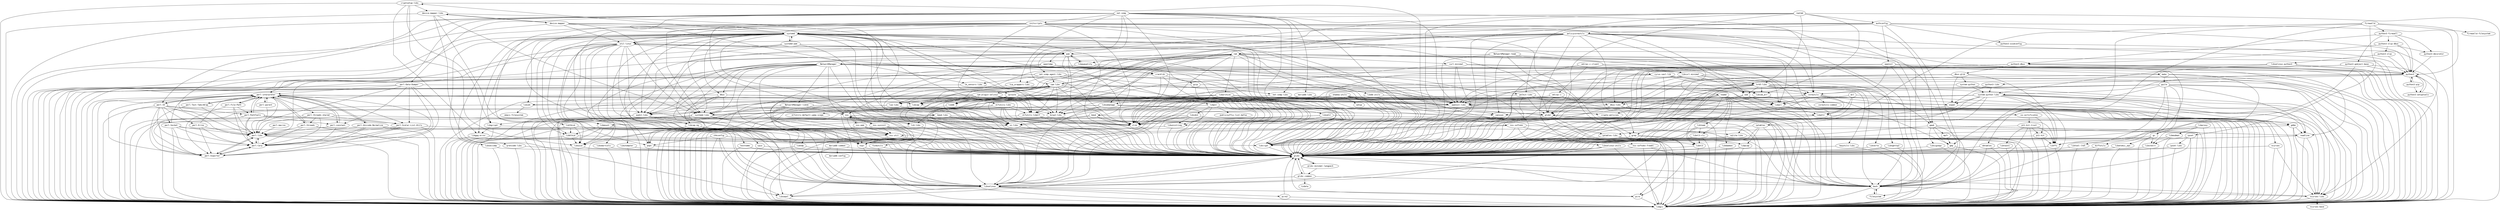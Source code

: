 strict digraph G {
node [fontname=monospace];
  "acl" -> "glibc";
  "acl" -> "libacl";
  "acl" -> "libattr";
  "acl" -> "libgcc";
  "audit-libs" -> "glibc";
  "audit-libs" -> "libcap-ng";
  "audit-libs" -> "libgcc";
  "authconfig" -> "bash";
  "authconfig" -> "glibc";
  "authconfig" -> "libgcc";
  "authconfig" -> "libpwquality";
  "authconfig" -> "openssl";
  "authconfig" -> "pam";
  "authconfig" -> "policycoreutils";
  "authconfig" -> "python3";
  "authconfig" -> "python3-sssdconfig";
  "bash" -> "filesystem";
  "bash" -> "glibc";
  "bash" -> "libgcc";
  "bash" -> "ncurses-libs";
  "bzip2-libs" -> "glibc";
  "bzip2-libs" -> "libgcc";
  "ca-certificates" -> "p11-kit";
  "ca-certificates" -> "p11-kit-trust";
  "chkconfig" -> "glibc";
  "chkconfig" -> "libgcc";
  "chkconfig" -> "libselinux";
  "chkconfig" -> "libsepol";
  "chkconfig" -> "popt";
  "coreutils" -> "coreutils-common";
  "coreutils" -> "glibc";
  "coreutils" -> "gmp";
  "coreutils" -> "libacl";
  "coreutils" -> "libattr";
  "coreutils" -> "libcap";
  "coreutils" -> "libgcc";
  "coreutils" -> "libselinux";
  "coreutils" -> "ncurses";
  "coreutils" -> "openssl-libs";
  "cpio" -> "glibc";
  "cpio" -> "libgcc";
  "cracklib" -> "bash";
  "cracklib" -> "glibc";
  "cracklib" -> "gzip";
  "cracklib" -> "libgcc";
  "cracklib" -> "zlib";
  "cryptsetup-libs" -> "device-mapper-libs";
  "cryptsetup-libs" -> "glibc";
  "cryptsetup-libs" -> "libgcc";
  "cryptsetup-libs" -> "libgcrypt";
  "cryptsetup-libs" -> "libgpg-error";
  "cryptsetup-libs" -> "libuuid";
  "curl-minimal" -> "glibc";
  "curl-minimal" -> "libcurl-minimal";
  "curl-minimal" -> "libgcc";
  "curl-minimal" -> "openssl-libs";
  "curl-minimal" -> "zlib";
  "cyrus-sasl-lib" -> "glibc";
  "cyrus-sasl-lib" -> "krb5-libs";
  "cyrus-sasl-lib" -> "libcom_err";
  "cyrus-sasl-lib" -> "libcrypt";
  "cyrus-sasl-lib" -> "libdb";
  "cyrus-sasl-lib" -> "libgcc";
  "dbus" -> "audit-libs";
  "dbus" -> "dbus-libs";
  "dbus" -> "expat";
  "dbus" -> "glibc";
  "dbus-glib" -> "dbus-libs";
  "dbus-glib" -> "expat";
  "dbus-glib" -> "glib2";
  "dbus-glib" -> "glibc";
  "dbus-glib" -> "libffi";
  "dbus-glib" -> "libgcc";
  "dbus-glib" -> "system-python";
  "dbus" -> "libcap-ng";
  "dbus" -> "libgcc";
  "dbus" -> "libselinux";
  "dbus-libs" -> "glibc";
  "dbus-libs" -> "libgcc";
  "dbus-libs" -> "systemd-libs";
  "dbus" -> "systemd-libs";
  "device-mapper" -> "bash";
  "device-mapper" -> "device-mapper-libs";
  "device-mapper" -> "glibc";
  "device-mapper" -> "libgcc";
  "device-mapper-libs" -> "device-mapper";
  "device-mapper-libs" -> "glibc";
  "device-mapper-libs" -> "libgcc";
  "device-mapper-libs" -> "libselinux";
  "device-mapper-libs" -> "libsepol";
  "device-mapper-libs" -> "systemd-libs";
  "device-mapper" -> "systemd";
  "device-mapper" -> "systemd-libs";
  "device-mapper" -> "util-linux";
  "diffutils" -> "glibc";
  "diffutils" -> "libgcc";
  "ebtables" -> "bash";
  "ebtables" -> "glibc";
  "ebtables" -> "libgcc";
  "elfutils-libelf" -> "glibc";
  "elfutils-libelf" -> "libgcc";
  "elfutils-libelf" -> "zlib";
  "elfutils-libs" -> "bzip2-libs";
  "elfutils-libs" -> "elfutils-default-yama-scope";
  "elfutils-libs" -> "elfutils-libelf";
  "elfutils-libs" -> "glibc";
  "elfutils-libs" -> "libgcc";
  "elfutils-libs" -> "xz-libs";
  "elfutils-libs" -> "zlib";
  "expat" -> "glibc";
  "expat" -> "libgcc";
  "filesystem" -> "bash";
  "findutils" -> "glibc";
  "findutils" -> "libgcc";
  "findutils" -> "libselinux";
  "firewalld" -> "bash";
  "firewalld" -> "ebtables";
  "firewalld" -> "firewalld-filesystem";
  "firewalld" -> "ipset";
  "firewalld" -> "iptables";
  "firewalld" -> "python3";
  "firewalld" -> "python3-firewall";
  "gawk" -> "filesystem";
  "gawk" -> "glibc";
  "gawk" -> "gmp";
  "gawk" -> "libgcc";
  "gawk" -> "libsigsegv";
  "gawk" -> "mpfr";
  "gawk" -> "readline";
  "gc" -> "glibc";
  "gc" -> "libatomic_ops";
  "gc" -> "libgcc";
  "gc" -> "libstdc++";
  "gdbm" -> "glibc";
  "gdbm" -> "libgcc";
  "gdbm" -> "ncurses-libs";
  "gdbm" -> "readline";
  "glib2" -> "bash";
  "glib2" -> "glibc";
  "glib2" -> "libffi";
  "glib2" -> "libgcc";
  "glib2" -> "libmount";
  "glib2" -> "libselinux";
  "glib2" -> "pcre";
  "glib2" -> "zlib";
  "glibc-common" -> "bash";
  "glibc-common" -> "glibc";
  "glibc-common" -> "libselinux";
  "glibc-common" -> "tzdata";
  "glibc" -> "glibc-common";
  "glibc" -> "glibc-minimal-langpack";
  "glibc-minimal-langpack" -> "glibc";
  "glibc-minimal-langpack" -> "glibc-common";
  "gmp" -> "glibc";
  "gmp" -> "libgcc";
  "grep" -> "glibc";
  "grep" -> "libgcc";
  "grep" -> "pcre";
  "guile" -> "coreutils";
  "guile" -> "gc";
  "guile" -> "glibc";
  "guile" -> "gmp";
  "guile" -> "libcrypt";
  "guile" -> "libffi";
  "guile" -> "libgcc";
  "guile" -> "libtool-ltdl";
  "guile" -> "libunistring";
  "guile" -> "ncurses-libs";
  "guile" -> "readline";
  "gzip" -> "coreutils";
  "gzip" -> "glibc";
  "gzip" -> "libgcc";
  "hostname" -> "glibc";
  "hostname" -> "libgcc";
  "initscripts" -> "bash";
  "initscripts" -> "cpio";
  "initscripts" -> "findutils";
  "initscripts" -> "gawk";
  "initscripts" -> "glib2";
  "initscripts" -> "glibc";
  "initscripts" -> "grep";
  "initscripts" -> "hostname";
  "initscripts" -> "iproute";
  "initscripts" -> "kmod";
  "initscripts" -> "libgcc";
  "initscripts" -> "popt";
  "initscripts" -> "sed";
  "initscripts" -> "systemd";
  "initscripts" -> "util-linux";
  "iproute" -> "bash";
  "iproute" -> "elfutils-libelf";
  "iproute" -> "glibc";
  "iproute" -> "libcap";
  "iproute" -> "libdb";
  "iproute" -> "libgcc";
  "iproute" -> "libidn";
  "iproute" -> "libselinux";
  "iproute" -> "ncurses-libs";
  "iproute" -> "openssl-libs";
  "iproute" -> "systemd-libs";
  "ipset" -> "bash";
  "ipset" -> "glibc";
  "ipset" -> "ipset-libs";
  "ipset" -> "libgcc";
  "ipset-libs" -> "glibc";
  "ipset-libs" -> "libgcc";
  "iptables" -> "bash";
  "iptables" -> "glibc";
  "iptables" -> "iptables-libs";
  "iptables" -> "libgcc";
  "iptables" -> "libpcap";
  "iptables-libs" -> "glibc";
  "iptables-libs" -> "libgcc";
  "iptables-libs" -> "libpcap";
  "jansson" -> "glibc";
  "jansson" -> "libgcc";
  "keyutils-libs" -> "glibc";
  "keyutils-libs" -> "libgcc";
  "kmod" -> "bash";
  "kmod" -> "glibc";
  "kmod" -> "libgcc";
  "kmod-libs" -> "glibc";
  "kmod-libs" -> "libgcc";
  "kmod-libs" -> "xz-libs";
  "kmod-libs" -> "zlib";
  "kmod" -> "xz-libs";
  "kmod" -> "zlib";
  "krb5-libs" -> "bash";
  "krb5-libs" -> "coreutils";
  "krb5-libs" -> "crypto-policies";
  "krb5-libs" -> "gawk";
  "krb5-libs" -> "glibc";
  "krb5-libs" -> "grep";
  "krb5-libs" -> "keyutils-libs";
  "krb5-libs" -> "libcom_err";
  "krb5-libs" -> "libgcc";
  "krb5-libs" -> "libselinux";
  "krb5-libs" -> "libverto";
  "krb5-libs" -> "openssl-libs";
  "krb5-libs" -> "sed";
  "libacl" -> "glibc";
  "libacl" -> "libattr";
  "libacl" -> "libgcc";
  "libarchive" -> "bzip2-libs";
  "libarchive" -> "glibc";
  "libarchive" -> "libacl";
  "libarchive" -> "libgcc";
  "libarchive" -> "libxml2";
  "libarchive" -> "lz4-libs";
  "libarchive" -> "openssl-libs";
  "libarchive" -> "xz-libs";
  "libarchive" -> "zlib";
  "libatomic_ops" -> "glibc";
  "libatomic_ops" -> "libgcc";
  "libattr" -> "glibc";
  "libattr" -> "libgcc";
  "libblkid" -> "glibc";
  "libblkid" -> "libgcc";
  "libblkid" -> "libuuid";
  "libcap" -> "glibc";
  "libcap" -> "libgcc";
  "libcap-ng" -> "glibc";
  "libcap-ng" -> "libgcc";
  "libcom_err" -> "glibc";
  "libcom_err" -> "libgcc";
  "libcrypt" -> "glibc";
  "libcurl-minimal" -> "glibc";
  "libcurl-minimal" -> "krb5-libs";
  "libcurl-minimal" -> "libcom_err";
  "libcurl-minimal" -> "libgcc";
  "libcurl-minimal" -> "libnghttp2";
  "libcurl-minimal" -> "openssl-libs";
  "libcurl-minimal" -> "zlib";
  "libdaemon" -> "glibc";
  "libdaemon" -> "libgcc";
  "libdb" -> "glibc";
  "libdb" -> "libgcc";
  "libdb-utils" -> "glibc";
  "libdb-utils" -> "libdb";
  "libdb-utils" -> "libgcc";
  "libfdisk" -> "glibc";
  "libfdisk" -> "libblkid";
  "libfdisk" -> "libgcc";
  "libfdisk" -> "libuuid";
  "libffi" -> "glibc";
  "libffi" -> "libgcc";
  "libgcrypt" -> "glibc";
  "libgcrypt" -> "libgcc";
  "libgcrypt" -> "libgpg-error";
  "libgpg-error" -> "glibc";
  "libgpg-error" -> "libgcc";
  "libidn2" -> "glibc";
  "libidn2" -> "libgcc";
  "libidn2" -> "libunistring";
  "libidn2" -> "ncurses-libs";
  "libidn2" -> "zlib";
  "libidn" -> "emacs-filesystem";
  "libidn" -> "glibc";
  "libidn" -> "libgcc";
  "libmodman" -> "glibc";
  "libmodman" -> "libgcc";
  "libmodman" -> "libstdc++";
  "libmount" -> "glibc";
  "libmount" -> "libblkid";
  "libmount" -> "libgcc";
  "libmount" -> "libselinux";
  "libmount" -> "libuuid";
  "libndp" -> "glibc";
  "libndp" -> "libgcc";
  "libnghttp2" -> "glibc";
  "libnghttp2" -> "libgcc";
  "libnl3-cli" -> "glibc";
  "libnl3-cli" -> "libgcc";
  "libnl3-cli" -> "libnl3";
  "libnl3" -> "glibc";
  "libnl3" -> "libgcc";
  "libpcap" -> "glibc";
  "libpcap" -> "libgcc";
  "libproxy" -> "glibc";
  "libproxy" -> "libgcc";
  "libproxy" -> "libmodman";
  "libproxy" -> "libstdc++";
  "libpsl" -> "glibc";
  "libpsl" -> "libgcc";
  "libpsl" -> "libidn2";
  "libpsl" -> "libunistring";
  "libpsl" -> "publicsuffix-list-dafsa";
  "libpwquality" -> "cracklib";
  "libpwquality" -> "glibc";
  "libpwquality" -> "libgcc";
  "libpwquality" -> "pam";
  "libseccomp" -> "glibc";
  "libseccomp" -> "libgcc";
  "libselinux" -> "glibc";
  "libselinux" -> "libgcc";
  "libselinux" -> "libsepol";
  "libselinux" -> "pcre";
  "libselinux" -> "pcre2";
  "libselinux-python3" -> "glibc";
  "libselinux-python3" -> "libgcc";
  "libselinux-python3" -> "libselinux";
  "libselinux-python3" -> "python3";
  "libselinux-python3" -> "system-python-libs";
  "libselinux-utils" -> "glibc";
  "libselinux-utils" -> "libgcc";
  "libselinux-utils" -> "libselinux";
  "libsemanage" -> "audit-libs";
  "libsemanage" -> "bzip2-libs";
  "libsemanage" -> "glibc";
  "libsemanage" -> "libgcc";
  "libsemanage" -> "libselinux";
  "libsemanage" -> "libsepol";
  "libsepol" -> "glibc";
  "libsepol" -> "libgcc";
  "libsigsegv" -> "glibc";
  "libsigsegv" -> "libgcc";
  "libsmartcols" -> "glibc";
  "libsmartcols" -> "libgcc";
  "libstdc++" -> "glibc";
  "libstdc++" -> "libgcc";
  "libtasn1" -> "glibc";
  "libtasn1" -> "libgcc";
  "libteam" -> "glibc";
  "libteam" -> "libgcc";
  "libteam" -> "libnl3";
  "libteam" -> "libnl3-cli";
  "libtool-ltdl" -> "glibc";
  "libtool-ltdl" -> "libgcc";
  "libunistring" -> "glibc";
  "libunistring" -> "libgcc";
  "libutempter" -> "glibc";
  "libutempter" -> "libgcc";
  "libuuid" -> "glibc";
  "libuuid" -> "libgcc";
  "libverto" -> "glibc";
  "libverto" -> "libgcc";
  "libxml2" -> "glibc";
  "libxml2" -> "libgcc";
  "libxml2" -> "xz-libs";
  "libxml2" -> "zlib";
  "lm_sensors-libs" -> "glibc";
  "lm_sensors-libs" -> "libgcc";
  "lua-libs" -> "glibc";
  "lua-libs" -> "libgcc";
  "lz4-libs" -> "glibc";
  "lz4-libs" -> "libgcc";
  "make" -> "gc";
  "make" -> "glibc";
  "make" -> "guile";
  "make" -> "libgcc";
  "mariadb-common" -> "glibc";
  "mariadb-common" -> "libgcc";
  "mariadb-common" -> "mariadb-config";
  "mariadb-libs" -> "glibc";
  "mariadb-libs" -> "mariadb-common";
  "mariadb-libs" -> "openssl-libs";
  "mariadb-libs" -> "zlib";
  "mpfr" -> "glibc";
  "mpfr" -> "gmp";
  "mpfr" -> "libgcc";
  "ncurses" -> "glibc";
  "ncurses" -> "libgcc";
  "ncurses-libs" -> "glibc";
  "ncurses-libs" -> "libgcc";
  "ncurses-libs" -> "ncurses-base";
  "ncurses" -> "ncurses-libs";
  "net-snmp-agent-libs" -> "glibc";
  "net-snmp-agent-libs" -> "libcrypt";
  "net-snmp-agent-libs" -> "libgcc";
  "net-snmp-agent-libs" -> "lm_sensors-libs";
  "net-snmp-agent-libs" -> "net-snmp-libs";
  "net-snmp-agent-libs" -> "openssl-libs";
  "net-snmp-agent-libs" -> "perl-libs";
  "net-snmp-agent-libs" -> "rpm-libs";
  "net-snmp-agent-libs" -> "tcp_wrappers-libs";
  "net-snmp" -> "coreutils";
  "net-snmp" -> "glibc";
  "net-snmp" -> "initscripts";
  "net-snmp" -> "libcrypt";
  "net-snmp" -> "libgcc";
  "net-snmp-libs" -> "glibc";
  "net-snmp-libs" -> "libgcc";
  "net-snmp-libs" -> "openssl-libs";
  "net-snmp" -> "lm_sensors-libs";
  "net-snmp" -> "mariadb-libs";
  "net-snmp" -> "net-snmp-agent-libs";
  "net-snmp" -> "net-snmp-libs";
  "net-snmp" -> "openssl-libs";
  "net-snmp" -> "perl-Data-Dumper";
  "net-snmp" -> "perl-interpreter";
  "net-snmp" -> "perl-IO";
  "net-snmp" -> "perl-libs";
  "net-snmp" -> "rpm-libs";
  "net-snmp" -> "tcp_wrappers-libs";
  "net-snmp" -> "zlib";
  "NetworkManager" -> "audit-libs";
  "NetworkManager" -> "dbus";
  "NetworkManager" -> "glib2";
  "NetworkManager" -> "glibc";
  "NetworkManager" -> "jansson";
  "NetworkManager" -> "libcurl-minimal";
  "NetworkManager" -> "libgcc";
  "NetworkManager" -> "libndp";
  "NetworkManager" -> "libnl3";
  "NetworkManager-libnm" -> "glib2";
  "NetworkManager-libnm" -> "glibc";
  "NetworkManager-libnm" -> "jansson";
  "NetworkManager-libnm" -> "libgcc";
  "NetworkManager-libnm" -> "libuuid";
  "NetworkManager-libnm" -> "nspr";
  "NetworkManager-libnm" -> "nss";
  "NetworkManager-libnm" -> "nss-util";
  "NetworkManager-libnm" -> "systemd-libs";
  "NetworkManager" -> "libpsl";
  "NetworkManager" -> "libselinux";
  "NetworkManager" -> "libuuid";
  "NetworkManager" -> "NetworkManager-libnm";
  "NetworkManager" -> "nspr";
  "NetworkManager" -> "nss";
  "NetworkManager" -> "nss-util";
  "NetworkManager" -> "polkit-libs";
  "NetworkManager" -> "readline";
  "NetworkManager" -> "systemd-libs";
  "NetworkManager-team" -> "glib2";
  "NetworkManager-team" -> "glibc";
  "NetworkManager-team" -> "jansson";
  "NetworkManager-team" -> "libgcc";
  "NetworkManager-team" -> "NetworkManager";
  "NetworkManager-team" -> "teamd";
  "nspr" -> "glibc";
  "nspr" -> "libgcc";
  "nss" -> "glibc";
  "nss" -> "libgcc";
  "nss" -> "nspr";
  "nss" -> "nss-pem";
  "nss" -> "nss-softokn";
  "nss" -> "nss-sysinit";
  "nss" -> "nss-util";
  "nss-pem" -> "glibc";
  "nss-pem" -> "libgcc";
  "nss-pem" -> "nspr";
  "nss-pem" -> "nss";
  "nss-pem" -> "nss-util";
  "nss-softokn-freebl" -> "bash";
  "nss-softokn-freebl" -> "glibc";
  "nss-softokn-freebl" -> "libgcc";
  "nss-softokn" -> "glibc";
  "nss-softokn" -> "libgcc";
  "nss-softokn" -> "nspr";
  "nss-softokn" -> "nss-softokn-freebl";
  "nss-softokn" -> "nss-util";
  "nss-softokn" -> "sqlite-libs";
  "nss-sysinit" -> "bash";
  "nss-sysinit" -> "glibc";
  "nss-sysinit" -> "libgcc";
  "nss-sysinit" -> "nspr";
  "nss-sysinit" -> "nss";
  "nss-sysinit" -> "nss-util";
  "nss-util" -> "glibc";
  "nss-util" -> "libgcc";
  "nss-util" -> "nspr";
  "nss" -> "zlib";
  "openldap" -> "cyrus-sasl-lib";
  "openldap" -> "glibc";
  "openldap" -> "libgcc";
  "openldap" -> "nspr";
  "openldap" -> "nss";
  "openldap" -> "nss-util";
  "openssl" -> "bash";
  "openssl" -> "coreutils";
  "openssl" -> "glibc";
  "openssl" -> "libgcc";
  "openssl-libs" -> "ca-certificates";
  "openssl-libs" -> "crypto-policies";
  "openssl-libs" -> "glibc";
  "openssl-libs" -> "libgcc";
  "openssl-libs" -> "zlib";
  "openssl" -> "make";
  "openssl" -> "openssl-libs";
  "openssl" -> "zlib";
  "p11-kit" -> "glibc";
  "p11-kit" -> "libffi";
  "p11-kit" -> "libgcc";
  "p11-kit-trust" -> "bash";
  "p11-kit-trust" -> "glibc";
  "p11-kit-trust" -> "libffi";
  "p11-kit-trust" -> "libgcc";
  "p11-kit-trust" -> "libtasn1";
  "p11-kit-trust" -> "p11-kit";
  "pam" -> "audit-libs";
  "pam" -> "cracklib";
  "pam" -> "glibc";
  "pam" -> "libcrypt";
  "pam" -> "libdb";
  "pam" -> "libgcc";
  "pam" -> "libpwquality";
  "pam" -> "libselinux";
  "pcre2" -> "glibc";
  "pcre2" -> "libgcc";
  "pcre" -> "glibc";
  "pcre" -> "libgcc";
  "perl-Carp" -> "perl-Exporter";
  "perl-Carp" -> "perl-libs";
  "perl-constant" -> "perl-Carp";
  "perl-constant" -> "perl-interpreter";
  "perl-constant" -> "perl-libs";
  "perl-Data-Dumper" -> "glibc";
  "perl-Data-Dumper" -> "libgcc";
  "perl-Data-Dumper" -> "perl-Carp";
  "perl-Data-Dumper" -> "perl-constant";
  "perl-Data-Dumper" -> "perl-Exporter";
  "perl-Data-Dumper" -> "perl-interpreter";
  "perl-Data-Dumper" -> "perl-libs";
  "perl-Data-Dumper" -> "perl-Scalar-List-Utils";
  "perl-Errno" -> "perl-Carp";
  "perl-Errno" -> "perl-Exporter";
  "perl-Errno" -> "perl-interpreter";
  "perl-Errno" -> "perl-libs";
  "perl-Exporter" -> "perl-Carp";
  "perl-Exporter" -> "perl-libs";
  "perl-File-Path" -> "perl-Carp";
  "perl-File-Path" -> "perl-Exporter";
  "perl-File-Path" -> "perl-interpreter";
  "perl-File-Path" -> "perl-libs";
  "perl-File-Path" -> "perl-PathTools";
  "perl-interpreter" -> "gdbm";
  "perl-interpreter" -> "glibc";
  "perl-interpreter" -> "libcrypt";
  "perl-interpreter" -> "libgcc";
  "perl-interpreter" -> "perl-Carp";
  "perl-interpreter" -> "perl-constant";
  "perl-interpreter" -> "perl-Exporter";
  "perl-interpreter" -> "perl-File-Path";
  "perl-interpreter" -> "perl-IO";
  "perl-interpreter" -> "perl-libs";
  "perl-interpreter" -> "perl-parent";
  "perl-interpreter" -> "perl-PathTools";
  "perl-interpreter" -> "perl-Scalar-List-Utils";
  "perl-interpreter" -> "perl-Text-Tabs+Wrap";
  "perl-interpreter" -> "perl-threads";
  "perl-interpreter" -> "perl-threads-shared";
  "perl-interpreter" -> "perl-Unicode-Normalize";
  "perl-IO" -> "glibc";
  "perl-IO" -> "libgcc";
  "perl-IO" -> "perl-Carp";
  "perl-IO" -> "perl-Errno";
  "perl-IO" -> "perl-Exporter";
  "perl-IO" -> "perl-interpreter";
  "perl-IO" -> "perl-libs";
  "perl-IO" -> "perl-PathTools";
  "perl-IO" -> "perl-Socket";
  "perl-libs" -> "glibc";
  "perl-libs" -> "libcrypt";
  "perl-libs" -> "libgcc";
  "perl-libs" -> "perl-Carp";
  "perl-libs" -> "perl-Exporter";
  "perl-macros" -> "perl-libs";
  "perl-parent" -> "perl-interpreter";
  "perl-parent" -> "perl-libs";
  "perl-PathTools" -> "glibc";
  "perl-PathTools" -> "libgcc";
  "perl-PathTools" -> "perl-Carp";
  "perl-PathTools" -> "perl-constant";
  "perl-PathTools" -> "perl-Exporter";
  "perl-PathTools" -> "perl-interpreter";
  "perl-PathTools" -> "perl-libs";
  "perl-PathTools" -> "perl-Scalar-List-Utils";
  "perl-Scalar-List-Utils" -> "glibc";
  "perl-Scalar-List-Utils" -> "libgcc";
  "perl-Scalar-List-Utils" -> "perl-Carp";
  "perl-Scalar-List-Utils" -> "perl-Exporter";
  "perl-Scalar-List-Utils" -> "perl-libs";
  "perl-Socket" -> "glibc";
  "perl-Socket" -> "libgcc";
  "perl-Socket" -> "perl-Carp";
  "perl-Socket" -> "perl-Exporter";
  "perl-Socket" -> "perl-interpreter";
  "perl-Socket" -> "perl-libs";
  "perl-Text-Tabs+Wrap" -> "perl-Exporter";
  "perl-Text-Tabs+Wrap" -> "perl-interpreter";
  "perl-Text-Tabs+Wrap" -> "perl-libs";
  "perl-threads" -> "glibc";
  "perl-threads" -> "libgcc";
  "perl-threads" -> "perl-Carp";
  "perl-threads" -> "perl-interpreter";
  "perl-threads" -> "perl-libs";
  "perl-threads-shared" -> "glibc";
  "perl-threads-shared" -> "libgcc";
  "perl-threads-shared" -> "perl-Carp";
  "perl-threads-shared" -> "perl-libs";
  "perl-threads-shared" -> "perl-Scalar-List-Utils";
  "perl-threads-shared" -> "perl-threads";
  "perl-Unicode-Normalize" -> "glibc";
  "perl-Unicode-Normalize" -> "libgcc";
  "perl-Unicode-Normalize" -> "perl-Carp";
  "perl-Unicode-Normalize" -> "perl-Exporter";
  "perl-Unicode-Normalize" -> "perl-interpreter";
  "perl-Unicode-Normalize" -> "perl-libs";
  "policycoreutils" -> "audit-libs";
  "policycoreutils" -> "bash";
  "policycoreutils" -> "coreutils";
  "policycoreutils" -> "diffutils";
  "policycoreutils" -> "gawk";
  "policycoreutils" -> "glibc";
  "policycoreutils" -> "grep";
  "policycoreutils" -> "libgcc";
  "policycoreutils" -> "libselinux";
  "policycoreutils" -> "libselinux-utils";
  "policycoreutils" -> "libsemanage";
  "policycoreutils" -> "libsepol";
  "policycoreutils" -> "rpm";
  "policycoreutils" -> "sed";
  "policycoreutils" -> "util-linux";
  "polkit-libs" -> "expat";
  "polkit-libs" -> "glib2";
  "polkit-libs" -> "glibc";
  "polkit-libs" -> "libgcc";
  "polkit-libs" -> "systemd-libs";
  "popt" -> "glibc";
  "popt" -> "libgcc";
  "python3-dbus" -> "dbus-glib";
  "python3-dbus" -> "dbus-libs";
  "python3-dbus" -> "glib2";
  "python3-dbus" -> "glibc";
  "python3-dbus" -> "libgcc";
  "python3-dbus" -> "python3";
  "python3-decorator" -> "python3";
  "python3-firewall" -> "python3";
  "python3-firewall" -> "python3-dbus";
  "python3-firewall" -> "python3-decorator";
  "python3-firewall" -> "python3-gobject-base";
  "python3-firewall" -> "python3-slip-dbus";
  "python3" -> "glibc";
  "python3-gobject-base" -> "glib2";
  "python3-gobject-base" -> "glibc";
  "python3-gobject-base" -> "libffi";
  "python3-gobject-base" -> "libgcc";
  "python3-gobject-base" -> "python3";
  "python3" -> "libgcc";
  "python3-libs" -> "expat";
  "python3-libs" -> "system-python-libs";
  "python3-pip" -> "python3";
  "python3-pip" -> "python3-setuptools";
  "python3" -> "python3-libs";
  "python3" -> "python3-pip";
  "python3" -> "python3-setuptools";
  "python3-setuptools" -> "python3";
  "python3-slip-dbus" -> "python3";
  "python3-slip-dbus" -> "python3-dbus";
  "python3-slip-dbus" -> "python3-decorator";
  "python3-slip-dbus" -> "python3-slip";
  "python3-slip" -> "libselinux-python3";
  "python3-slip" -> "python3";
  "python3-sssdconfig" -> "python3";
  "python3" -> "system-python-libs";
  "qrencode-libs" -> "glibc";
  "qrencode-libs" -> "libgcc";
  "readline" -> "glibc";
  "readline" -> "libgcc";
  "readline" -> "ncurses-libs";
  "realmd" -> "authconfig";
  "realmd" -> "glib2";
  "realmd" -> "glibc";
  "realmd" -> "krb5-libs";
  "realmd" -> "libcom_err";
  "realmd" -> "libgcc";
  "realmd" -> "openldap";
  "realmd" -> "polkit-libs";
  "realmd" -> "systemd-libs";
  "rpm" -> "bash";
  "rpm" -> "bzip2-libs";
  "rpm" -> "coreutils";
  "rpm" -> "curl-minimal";
  "rpm" -> "elfutils-libelf";
  "rpm" -> "glibc";
  "rpm" -> "libacl";
  "rpm" -> "libarchive";
  "rpm" -> "libcap";
  "rpm" -> "libdb";
  "rpm" -> "libdb-utils";
  "rpm" -> "libgcc";
  "rpm-libs" -> "bzip2-libs";
  "rpm-libs" -> "elfutils-libelf";
  "rpm-libs" -> "glibc";
  "rpm-libs" -> "libacl";
  "rpm-libs" -> "libcap";
  "rpm-libs" -> "libdb";
  "rpm-libs" -> "libgcc";
  "rpm-libs" -> "lua-libs";
  "rpm-libs" -> "openssl-libs";
  "rpm-libs" -> "popt";
  "rpm-libs" -> "rpm";
  "rpm-libs" -> "rpm-plugin-selinux";
  "rpm-libs" -> "xz-libs";
  "rpm-libs" -> "zlib";
  "rpm" -> "lua-libs";
  "rpm" -> "openssl-libs";
  "rpm-plugin-selinux" -> "bzip2-libs";
  "rpm-plugin-selinux" -> "elfutils-libelf";
  "rpm-plugin-selinux" -> "glibc";
  "rpm-plugin-selinux" -> "libacl";
  "rpm-plugin-selinux" -> "libcap";
  "rpm-plugin-selinux" -> "libdb";
  "rpm-plugin-selinux" -> "libgcc";
  "rpm-plugin-selinux" -> "libselinux";
  "rpm-plugin-selinux" -> "lua-libs";
  "rpm-plugin-selinux" -> "openssl-libs";
  "rpm-plugin-selinux" -> "popt";
  "rpm-plugin-selinux" -> "rpm-libs";
  "rpm-plugin-selinux" -> "xz-libs";
  "rpm-plugin-selinux" -> "zlib";
  "rpm" -> "popt";
  "rpm" -> "rpm-libs";
  "rpm" -> "xz-libs";
  "rpm" -> "zlib";
  "sed" -> "glibc";
  "sed" -> "libacl";
  "sed" -> "libgcc";
  "sed" -> "libselinux";
  "shadow-utils" -> "audit-libs";
  "shadow-utils" -> "glibc";
  "shadow-utils" -> "libacl";
  "shadow-utils" -> "libattr";
  "shadow-utils" -> "libcrypt";
  "shadow-utils" -> "libgcc";
  "shadow-utils" -> "libselinux";
  "shadow-utils" -> "libsemanage";
  "shadow-utils" -> "setup";
  "sqlite-libs" -> "glibc";
  "sqlite-libs" -> "libgcc";
  "systemd" -> "audit-libs";
  "systemd" -> "bash";
  "systemd" -> "bzip2-libs";
  "systemd" -> "cryptsetup-libs";
  "systemd" -> "dbus";
  "systemd" -> "elfutils-libelf";
  "systemd" -> "elfutils-libs";
  "systemd" -> "glibc";
  "systemd" -> "iptables-libs";
  "systemd" -> "kmod-libs";
  "systemd" -> "libacl";
  "systemd" -> "libblkid";
  "systemd" -> "libcap";
  "systemd" -> "libcrypt";
  "systemd" -> "libgcc";
  "systemd" -> "libgcrypt";
  "systemd" -> "libgpg-error";
  "systemd" -> "libidn";
  "systemd" -> "libmount";
  "systemd" -> "libseccomp";
  "systemd" -> "libselinux";
  "systemd-libs" -> "glibc";
  "systemd-libs" -> "libgcc";
  "systemd-libs" -> "libgcrypt";
  "systemd-libs" -> "libselinux";
  "systemd-libs" -> "lz4-libs";
  "systemd-libs" -> "xz-libs";
  "systemd" -> "lz4-libs";
  "systemd" -> "pam";
  "systemd-pam" -> "glibc";
  "systemd-pam" -> "libgcc";
  "systemd-pam" -> "libselinux";
  "systemd-pam" -> "pam";
  "systemd-pam" -> "systemd";
  "systemd" -> "qrencode-libs";
  "systemd" -> "systemd-libs";
  "systemd" -> "systemd-pam";
  "systemd" -> "util-linux";
  "systemd" -> "xz-libs";
  "systemd" -> "zlib";
  "system-python" -> "glibc";
  "system-python" -> "libgcc";
  "system-python-libs" -> "bash";
  "system-python-libs" -> "bzip2-libs";
  "system-python-libs" -> "expat";
  "system-python-libs" -> "gdbm";
  "system-python-libs" -> "glibc";
  "system-python-libs" -> "libcrypt";
  "system-python-libs" -> "libffi";
  "system-python-libs" -> "libgcc";
  "system-python-libs" -> "ncurses-libs";
  "system-python-libs" -> "openssl-libs";
  "system-python-libs" -> "readline";
  "system-python-libs" -> "sqlite-libs";
  "system-python-libs" -> "xz-libs";
  "system-python-libs" -> "zlib";
  "system-python" -> "system-python-libs";
  "tcp_wrappers-libs" -> "glibc";
  "tcp_wrappers-libs" -> "libgcc";
  "teamd" -> "bash";
  "teamd" -> "dbus-libs";
  "teamd" -> "glibc";
  "teamd" -> "jansson";
  "teamd" -> "libdaemon";
  "teamd" -> "libgcc";
  "teamd" -> "libnl3";
  "teamd" -> "libnl3-cli";
  "teamd" -> "libteam";
  "util-linux" -> "audit-libs";
  "util-linux" -> "glibc";
  "util-linux" -> "libblkid";
  "util-linux" -> "libcap-ng";
  "util-linux" -> "libcrypt";
  "util-linux" -> "libfdisk";
  "util-linux" -> "libgcc";
  "util-linux" -> "libmount";
  "util-linux" -> "libselinux";
  "util-linux" -> "libsmartcols";
  "util-linux" -> "libutempter";
  "util-linux" -> "libuuid";
  "util-linux" -> "ncurses-libs";
  "util-linux" -> "pam";
  "util-linux" -> "systemd-libs";
  "util-linux" -> "zlib";
  "xmlrpc-c-client" -> "glibc";
  "xmlrpc-c-client" -> "libcurl-minimal";
  "xmlrpc-c-client" -> "libgcc";
  "xmlrpc-c-client" -> "xmlrpc-c";
  "xmlrpc-c" -> "glibc";
  "xmlrpc-c" -> "libgcc";
  "xmlrpc-c" -> "openssl-libs";
  "xz-libs" -> "glibc";
  "xz-libs" -> "libgcc";
  "zlib" -> "glibc";
  "zlib" -> "libgcc";
}
